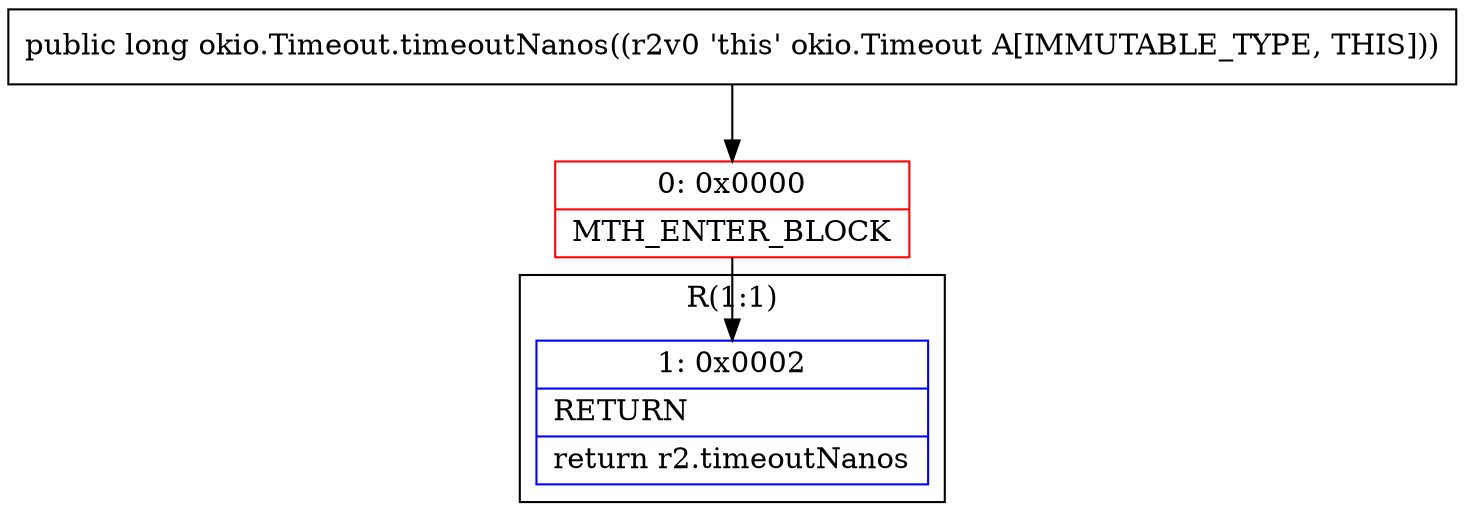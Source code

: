 digraph "CFG forokio.Timeout.timeoutNanos()J" {
subgraph cluster_Region_955073926 {
label = "R(1:1)";
node [shape=record,color=blue];
Node_1 [shape=record,label="{1\:\ 0x0002|RETURN\l|return r2.timeoutNanos\l}"];
}
Node_0 [shape=record,color=red,label="{0\:\ 0x0000|MTH_ENTER_BLOCK\l}"];
MethodNode[shape=record,label="{public long okio.Timeout.timeoutNanos((r2v0 'this' okio.Timeout A[IMMUTABLE_TYPE, THIS])) }"];
MethodNode -> Node_0;
Node_0 -> Node_1;
}

